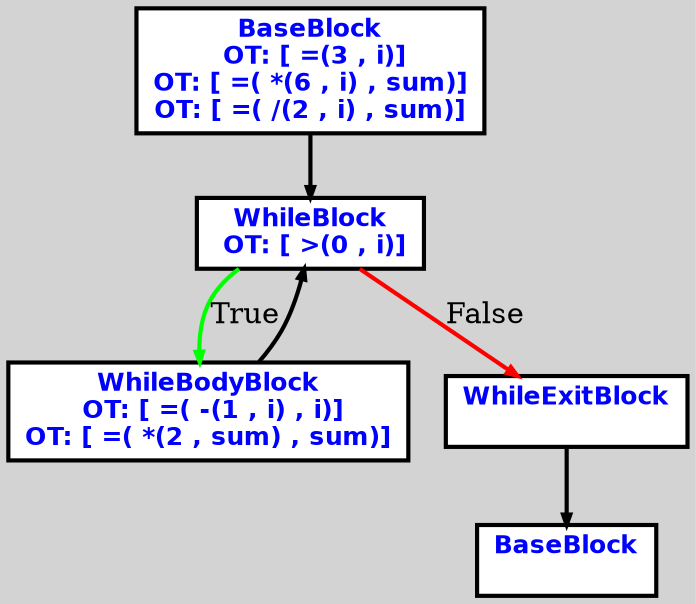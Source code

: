 digraph G {
ordering=out;
ranksep=.4;
bgcolor="lightgrey";  node [shape=box, fixedsize=false, fontsize=12, fontname="Helvetica-bold", fontcolor="blue"
width=.25, height=.25, color="black", fillcolor="white", style="filled, solid, bold"];

edge [arrowsize=.5, color="black", style="bold"]    n00001154B19A1400 [label="BaseBlock\n OT: [ =(3 , i)]
OT: [ =( *(6 , i) , sum)]
OT: [ =( /(2 , i) , sum)]
"]
    n00001154B19A1460 [label="WhileBlock\n OT: [ >(0 , i)]
"]
    n00001154B19A1400 -> n00001154B19A1460
	   n00001154B19A1460 -> n00001154B19A14C0 [ label = "True" color="green"]
    n00001154B19A14C0 [label="WhileBodyBlock\n OT: [ =( -(1 , i) , i)]
OT: [ =( *(2 , sum) , sum)]
"]
    n00001154B19A14C0 -> n00001154B19A1460
	   n00001154B19A1460 -> n00001154B19A1520 [ label = "False" color="red"]
    n00001154B19A1520 [label="WhileExitBlock\n "]
    n00001154B19A1580 [label="BaseBlock\n "]
    n00001154B19A1520 -> n00001154B19A1580
}
